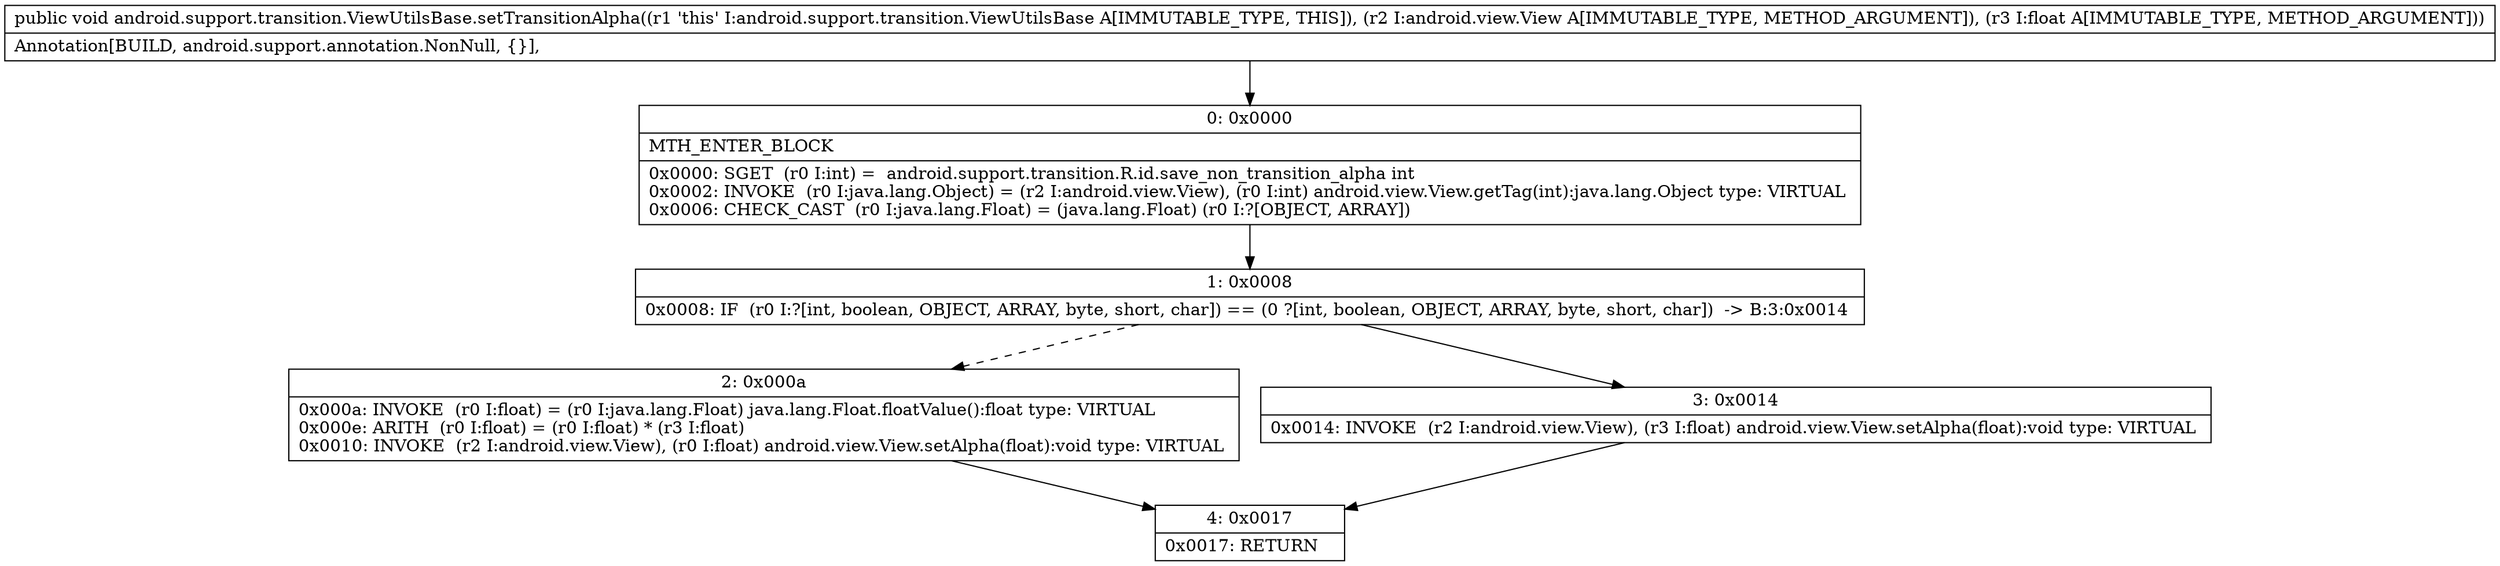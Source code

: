 digraph "CFG forandroid.support.transition.ViewUtilsBase.setTransitionAlpha(Landroid\/view\/View;F)V" {
Node_0 [shape=record,label="{0\:\ 0x0000|MTH_ENTER_BLOCK\l|0x0000: SGET  (r0 I:int) =  android.support.transition.R.id.save_non_transition_alpha int \l0x0002: INVOKE  (r0 I:java.lang.Object) = (r2 I:android.view.View), (r0 I:int) android.view.View.getTag(int):java.lang.Object type: VIRTUAL \l0x0006: CHECK_CAST  (r0 I:java.lang.Float) = (java.lang.Float) (r0 I:?[OBJECT, ARRAY]) \l}"];
Node_1 [shape=record,label="{1\:\ 0x0008|0x0008: IF  (r0 I:?[int, boolean, OBJECT, ARRAY, byte, short, char]) == (0 ?[int, boolean, OBJECT, ARRAY, byte, short, char])  \-\> B:3:0x0014 \l}"];
Node_2 [shape=record,label="{2\:\ 0x000a|0x000a: INVOKE  (r0 I:float) = (r0 I:java.lang.Float) java.lang.Float.floatValue():float type: VIRTUAL \l0x000e: ARITH  (r0 I:float) = (r0 I:float) * (r3 I:float) \l0x0010: INVOKE  (r2 I:android.view.View), (r0 I:float) android.view.View.setAlpha(float):void type: VIRTUAL \l}"];
Node_3 [shape=record,label="{3\:\ 0x0014|0x0014: INVOKE  (r2 I:android.view.View), (r3 I:float) android.view.View.setAlpha(float):void type: VIRTUAL \l}"];
Node_4 [shape=record,label="{4\:\ 0x0017|0x0017: RETURN   \l}"];
MethodNode[shape=record,label="{public void android.support.transition.ViewUtilsBase.setTransitionAlpha((r1 'this' I:android.support.transition.ViewUtilsBase A[IMMUTABLE_TYPE, THIS]), (r2 I:android.view.View A[IMMUTABLE_TYPE, METHOD_ARGUMENT]), (r3 I:float A[IMMUTABLE_TYPE, METHOD_ARGUMENT]))  | Annotation[BUILD, android.support.annotation.NonNull, \{\}], \l}"];
MethodNode -> Node_0;
Node_0 -> Node_1;
Node_1 -> Node_2[style=dashed];
Node_1 -> Node_3;
Node_2 -> Node_4;
Node_3 -> Node_4;
}

